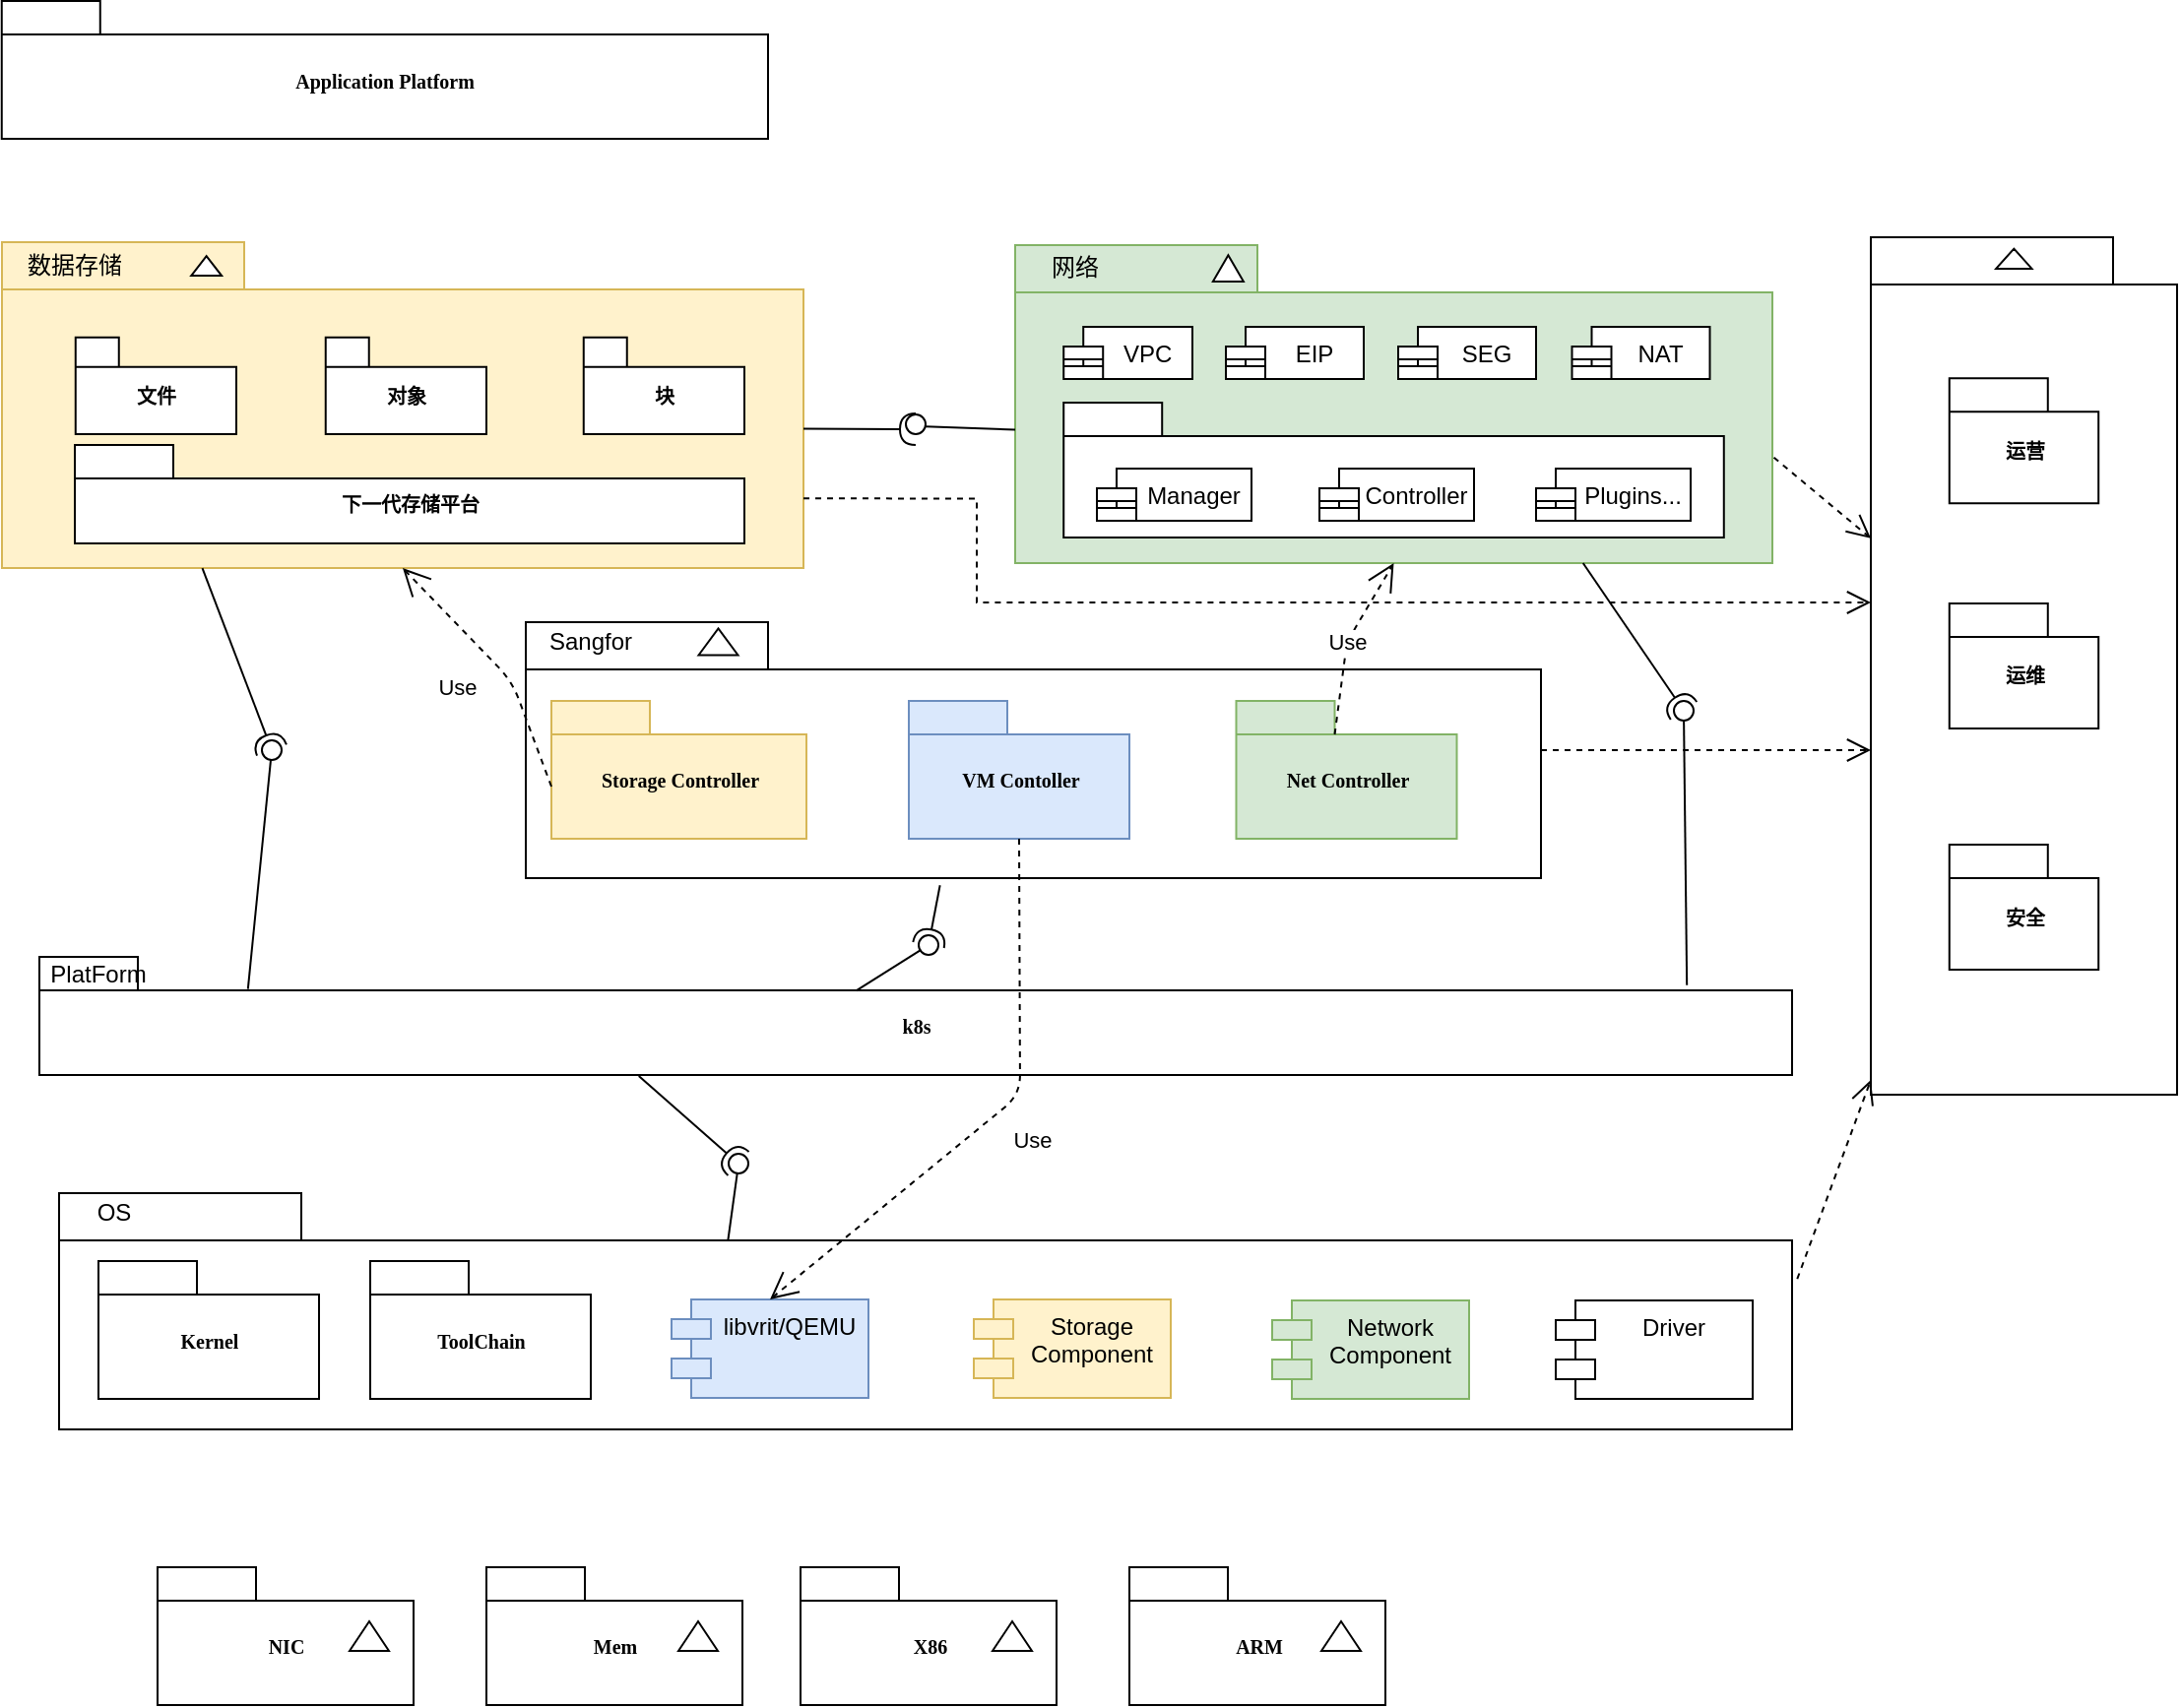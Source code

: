 <mxfile version="14.6.6" type="github">
  <diagram name="Page-1" id="b5b7bab2-c9e2-2cf4-8b2a-24fd1a2a6d21">
    <mxGraphModel dx="1176" dy="579" grid="1" gridSize="10" guides="1" tooltips="1" connect="1" arrows="1" fold="1" page="1" pageScale="1" pageWidth="827" pageHeight="1169" background="none" math="0" shadow="0">
      <root>
        <mxCell id="0" />
        <mxCell id="1" parent="0" />
        <mxCell id="6e0c8c40b5770093-6" value="" style="group" parent="1" vertex="1" connectable="0">
          <mxGeometry x="170.88" y="174.5" width="389.12" height="70" as="geometry" />
        </mxCell>
        <mxCell id="6e0c8c40b5770093-4" value="Application Platform" style="shape=folder;fontStyle=1;spacingTop=10;tabWidth=50;tabHeight=17;tabPosition=left;html=1;rounded=0;shadow=0;comic=0;labelBackgroundColor=none;strokeWidth=1;fontFamily=Verdana;fontSize=10;align=center;" parent="6e0c8c40b5770093-6" vertex="1">
          <mxGeometry width="389.12" height="70" as="geometry" />
        </mxCell>
        <mxCell id="6e0c8c40b5770093-18" value="" style="group;" parent="1" vertex="1" connectable="0">
          <mxGeometry x="178" y="294.5" width="462" height="168.05" as="geometry" />
        </mxCell>
        <mxCell id="6e0c8c40b5770093-11" value="" style="shape=folder;fontStyle=1;spacingTop=10;tabWidth=123;tabHeight=24;tabPosition=left;html=1;rounded=0;shadow=0;comic=0;labelBackgroundColor=none;strokeWidth=1;fontFamily=Verdana;fontSize=10;align=center;fillColor=#fff2cc;strokeColor=#d6b656;" parent="6e0c8c40b5770093-18" vertex="1">
          <mxGeometry x="-7" y="2.55" width="407" height="165.5" as="geometry" />
        </mxCell>
        <mxCell id="6e0c8c40b5770093-13" value="" style="triangle;whiteSpace=wrap;html=1;rounded=0;shadow=0;comic=0;labelBackgroundColor=none;strokeWidth=1;fontFamily=Verdana;fontSize=10;align=center;rotation=-90;" parent="6e0c8c40b5770093-18" vertex="1">
          <mxGeometry x="91.83" y="6.82" width="10" height="15.46" as="geometry" />
        </mxCell>
        <mxCell id="6e0c8c40b5770093-15" value="文件" style="shape=folder;fontStyle=1;spacingTop=10;tabWidth=22;tabHeight=15;tabPosition=left;html=1;rounded=0;shadow=0;comic=0;labelBackgroundColor=none;strokeWidth=1;fontFamily=Verdana;fontSize=10;align=center;" parent="6e0c8c40b5770093-18" vertex="1">
          <mxGeometry x="30.38" y="50.92" width="81.62" height="49.08" as="geometry" />
        </mxCell>
        <mxCell id="6e0c8c40b5770093-17" value="下一代存储平台" style="shape=folder;fontStyle=1;spacingTop=10;tabWidth=50;tabHeight=17;tabPosition=left;html=1;rounded=0;shadow=0;comic=0;labelBackgroundColor=none;strokeWidth=1;fontFamily=Verdana;fontSize=10;align=center;" parent="6e0c8c40b5770093-18" vertex="1">
          <mxGeometry x="30" y="105.5" width="340" height="50.04" as="geometry" />
        </mxCell>
        <mxCell id="6Uj97KdUfvaDmwoei_e6-2" value="对象" style="shape=folder;fontStyle=1;spacingTop=10;tabWidth=22;tabHeight=15;tabPosition=left;html=1;rounded=0;shadow=0;comic=0;labelBackgroundColor=none;strokeWidth=1;fontFamily=Verdana;fontSize=10;align=center;" vertex="1" parent="6e0c8c40b5770093-18">
          <mxGeometry x="157.37" y="50.92" width="81.62" height="49.08" as="geometry" />
        </mxCell>
        <mxCell id="6Uj97KdUfvaDmwoei_e6-3" value="块" style="shape=folder;fontStyle=1;spacingTop=10;tabWidth=22;tabHeight=15;tabPosition=left;html=1;rounded=0;shadow=0;comic=0;labelBackgroundColor=none;strokeWidth=1;fontFamily=Verdana;fontSize=10;align=center;" vertex="1" parent="6e0c8c40b5770093-18">
          <mxGeometry x="288.38" y="50.92" width="81.62" height="49.08" as="geometry" />
        </mxCell>
        <mxCell id="6Uj97KdUfvaDmwoei_e6-32" value="" style="rounded=0;orthogonalLoop=1;jettySize=auto;html=1;endArrow=halfCircle;endFill=0;endSize=6;strokeWidth=1;exitX=0;exitY=0;exitDx=407;exitDy=94.75;exitPerimeter=0;" edge="1" parent="6e0c8c40b5770093-18" source="6e0c8c40b5770093-11">
          <mxGeometry relative="1" as="geometry">
            <mxPoint x="440" y="105.5" as="sourcePoint" />
            <mxPoint x="457" y="97.5" as="targetPoint" />
          </mxGeometry>
        </mxCell>
        <mxCell id="6Uj97KdUfvaDmwoei_e6-33" value="" style="ellipse;whiteSpace=wrap;html=1;fontFamily=Helvetica;fontSize=12;fontColor=#000000;align=center;strokeColor=#000000;fillColor=#ffffff;points=[];aspect=fixed;resizable=0;" vertex="1" parent="6e0c8c40b5770093-18">
          <mxGeometry x="452" y="90" width="10" height="10" as="geometry" />
        </mxCell>
        <mxCell id="6Uj97KdUfvaDmwoei_e6-38" value="数据存储" style="text;html=1;strokeColor=none;fillColor=none;align=center;verticalAlign=middle;whiteSpace=wrap;rounded=0;" vertex="1" parent="6e0c8c40b5770093-18">
          <mxGeometry y="4.5" width="60" height="20" as="geometry" />
        </mxCell>
        <mxCell id="6e0c8c40b5770093-19" value="" style="group" parent="1" vertex="1" connectable="0">
          <mxGeometry x="685.5" y="298.5" width="384.5" height="586" as="geometry" />
        </mxCell>
        <mxCell id="6e0c8c40b5770093-20" value="" style="shape=folder;fontStyle=1;spacingTop=10;tabWidth=123;tabHeight=24;tabPosition=left;html=1;rounded=0;shadow=0;comic=0;labelBackgroundColor=none;strokeWidth=1;fontFamily=Verdana;fontSize=10;align=center;fillColor=#d5e8d4;strokeColor=#82b366;" parent="6e0c8c40b5770093-19" vertex="1">
          <mxGeometry width="384.5" height="161.5" as="geometry" />
        </mxCell>
        <mxCell id="6e0c8c40b5770093-21" value="" style="triangle;whiteSpace=wrap;html=1;rounded=0;shadow=0;comic=0;labelBackgroundColor=none;strokeWidth=1;fontFamily=Verdana;fontSize=10;align=center;rotation=-90;" parent="6e0c8c40b5770093-19" vertex="1">
          <mxGeometry x="101.496" y="3.998" width="13.389" height="15.529" as="geometry" />
        </mxCell>
        <mxCell id="6e0c8c40b5770093-22" value="" style="shape=folder;fontStyle=1;spacingTop=10;tabWidth=50;tabHeight=17;tabPosition=left;html=1;rounded=0;shadow=0;comic=0;labelBackgroundColor=none;strokeWidth=1;fontFamily=Verdana;fontSize=10;align=center;" parent="6e0c8c40b5770093-19" vertex="1">
          <mxGeometry x="24.61" y="80" width="335.28" height="68.46" as="geometry" />
        </mxCell>
        <mxCell id="6Uj97KdUfvaDmwoei_e6-5" value="Manager" style="shape=module;align=left;spacingLeft=20;align=center;verticalAlign=top;" vertex="1" parent="6e0c8c40b5770093-19">
          <mxGeometry x="41.5" y="113.5" width="78.5" height="26.5" as="geometry" />
        </mxCell>
        <mxCell id="6Uj97KdUfvaDmwoei_e6-6" value="Controller" style="shape=module;align=left;spacingLeft=20;align=center;verticalAlign=top;" vertex="1" parent="6e0c8c40b5770093-19">
          <mxGeometry x="154.5" y="113.5" width="78.5" height="26.5" as="geometry" />
        </mxCell>
        <mxCell id="6Uj97KdUfvaDmwoei_e6-7" value="Plugins..." style="shape=module;align=left;spacingLeft=20;align=center;verticalAlign=top;" vertex="1" parent="6e0c8c40b5770093-19">
          <mxGeometry x="264.5" y="113.5" width="78.5" height="26.5" as="geometry" />
        </mxCell>
        <mxCell id="6Uj97KdUfvaDmwoei_e6-8" value="VPC" style="shape=module;align=left;spacingLeft=20;align=center;verticalAlign=top;" vertex="1" parent="6e0c8c40b5770093-19">
          <mxGeometry x="24.61" y="41.5" width="65.39" height="26.5" as="geometry" />
        </mxCell>
        <mxCell id="6Uj97KdUfvaDmwoei_e6-9" value="EIP" style="shape=module;align=left;spacingLeft=20;align=center;verticalAlign=top;" vertex="1" parent="6e0c8c40b5770093-19">
          <mxGeometry x="107" y="41.5" width="70" height="26.5" as="geometry" />
        </mxCell>
        <mxCell id="6Uj97KdUfvaDmwoei_e6-10" value="SEG" style="shape=module;align=left;spacingLeft=20;align=center;verticalAlign=top;" vertex="1" parent="6e0c8c40b5770093-19">
          <mxGeometry x="194.5" y="41.5" width="70" height="26.5" as="geometry" />
        </mxCell>
        <mxCell id="6Uj97KdUfvaDmwoei_e6-11" value="NAT" style="shape=module;align=left;spacingLeft=20;align=center;verticalAlign=top;" vertex="1" parent="6e0c8c40b5770093-19">
          <mxGeometry x="282.75" y="41.5" width="70" height="26.5" as="geometry" />
        </mxCell>
        <mxCell id="6Uj97KdUfvaDmwoei_e6-39" value="网络" style="text;html=1;strokeColor=none;fillColor=none;align=center;verticalAlign=middle;whiteSpace=wrap;rounded=0;" vertex="1" parent="6e0c8c40b5770093-19">
          <mxGeometry y="1.76" width="60" height="20" as="geometry" />
        </mxCell>
        <mxCell id="6Uj97KdUfvaDmwoei_e6-42" value="Net Controller" style="shape=folder;fontStyle=1;spacingTop=10;tabWidth=50;tabHeight=17;tabPosition=left;html=1;rounded=0;shadow=0;comic=0;labelBackgroundColor=none;strokeColor=#82b366;strokeWidth=1;fillColor=#d5e8d4;fontFamily=Verdana;fontSize=10;align=center;" vertex="1" parent="6e0c8c40b5770093-19">
          <mxGeometry x="114.75" y="231.5" width="112" height="70" as="geometry" />
        </mxCell>
        <mxCell id="6Uj97KdUfvaDmwoei_e6-43" value="Network&#xa;Component" style="shape=module;align=left;spacingLeft=20;align=center;verticalAlign=top;fillColor=#d5e8d4;strokeColor=#82b366;" vertex="1" parent="6e0c8c40b5770093-19">
          <mxGeometry x="133" y="536" width="100" height="50" as="geometry" />
        </mxCell>
        <mxCell id="6e0c8c40b5770093-30" value="" style="group" parent="1" vertex="1" connectable="0">
          <mxGeometry x="1120" y="294.5" width="155.5" height="435.5" as="geometry" />
        </mxCell>
        <mxCell id="6e0c8c40b5770093-24" value="" style="group" parent="6e0c8c40b5770093-30" vertex="1" connectable="0">
          <mxGeometry width="155.5" height="435.5" as="geometry" />
        </mxCell>
        <mxCell id="6e0c8c40b5770093-25" value="" style="shape=folder;fontStyle=1;spacingTop=10;tabWidth=123;tabHeight=24;tabPosition=left;html=1;rounded=0;shadow=0;comic=0;labelBackgroundColor=none;strokeWidth=1;fontFamily=Verdana;fontSize=10;align=center;" parent="6e0c8c40b5770093-24" vertex="1">
          <mxGeometry width="155.5" height="435.5" as="geometry" />
        </mxCell>
        <mxCell id="6e0c8c40b5770093-29" value="" style="triangle;whiteSpace=wrap;html=1;rounded=0;shadow=0;comic=0;labelBackgroundColor=none;strokeWidth=1;fontFamily=Verdana;fontSize=10;align=center;rotation=-90;" parent="6e0c8c40b5770093-24" vertex="1">
          <mxGeometry x="67.609" y="1.815" width="10.141" height="18.146" as="geometry" />
        </mxCell>
        <mxCell id="6e0c8c40b5770093-27" value="运营" style="shape=folder;fontStyle=1;spacingTop=10;tabWidth=50;tabHeight=17;tabPosition=left;html=1;rounded=0;shadow=0;comic=0;labelBackgroundColor=none;strokeWidth=1;fontFamily=Verdana;fontSize=10;align=center;" parent="6e0c8c40b5770093-24" vertex="1">
          <mxGeometry x="39.889" y="71.676" width="75.722" height="63.51" as="geometry" />
        </mxCell>
        <mxCell id="6e0c8c40b5770093-31" value="运维" style="shape=folder;fontStyle=1;spacingTop=10;tabWidth=50;tabHeight=17;tabPosition=left;html=1;rounded=0;shadow=0;comic=0;labelBackgroundColor=none;strokeWidth=1;fontFamily=Verdana;fontSize=10;align=center;" parent="6e0c8c40b5770093-24" vertex="1">
          <mxGeometry x="39.889" y="185.995" width="75.722" height="63.51" as="geometry" />
        </mxCell>
        <mxCell id="6e0c8c40b5770093-28" value="安全" style="shape=folder;fontStyle=1;spacingTop=10;tabWidth=50;tabHeight=17;tabPosition=left;html=1;rounded=0;shadow=0;comic=0;labelBackgroundColor=none;strokeWidth=1;fontFamily=Verdana;fontSize=10;align=center;" parent="6e0c8c40b5770093-24" vertex="1">
          <mxGeometry x="39.889" y="308.479" width="75.722" height="63.51" as="geometry" />
        </mxCell>
        <mxCell id="6e0c8c40b5770093-71" style="edgeStyle=elbowEdgeStyle;rounded=0;html=1;dashed=1;labelBackgroundColor=none;startFill=0;endArrow=open;endFill=0;endSize=10;fontFamily=Verdana;fontSize=10;elbow=vertical;" parent="1" source="6e0c8c40b5770093-33" target="6e0c8c40b5770093-25" edge="1">
          <mxGeometry relative="1" as="geometry" />
        </mxCell>
        <mxCell id="6e0c8c40b5770093-33" value="" style="shape=folder;fontStyle=1;spacingTop=10;tabWidth=123;tabHeight=24;tabPosition=left;html=1;rounded=0;shadow=0;comic=0;labelBackgroundColor=none;strokeColor=#000000;strokeWidth=1;fillColor=#ffffff;fontFamily=Verdana;fontSize=10;fontColor=#000000;align=center;" parent="1" vertex="1">
          <mxGeometry x="437" y="490" width="515.5" height="130" as="geometry" />
        </mxCell>
        <mxCell id="6e0c8c40b5770093-42" value="Storage Controller" style="shape=folder;fontStyle=1;spacingTop=10;tabWidth=50;tabHeight=17;tabPosition=left;html=1;rounded=0;shadow=0;comic=0;labelBackgroundColor=none;strokeColor=#d6b656;strokeWidth=1;fillColor=#fff2cc;fontFamily=Verdana;fontSize=10;align=center;" parent="1" vertex="1">
          <mxGeometry x="450" y="530" width="129.5" height="70" as="geometry" />
        </mxCell>
        <mxCell id="6e0c8c40b5770093-43" value="VM Contoller" style="shape=folder;fontStyle=1;spacingTop=10;tabWidth=50;tabHeight=17;tabPosition=left;html=1;rounded=0;shadow=0;comic=0;labelBackgroundColor=none;strokeColor=#6c8ebf;strokeWidth=1;fillColor=#dae8fc;fontFamily=Verdana;fontSize=10;align=center;" parent="1" vertex="1">
          <mxGeometry x="631.5" y="530" width="112" height="70" as="geometry" />
        </mxCell>
        <mxCell id="6e0c8c40b5770093-45" value="Net Controller" style="shape=folder;fontStyle=1;spacingTop=10;tabWidth=50;tabHeight=17;tabPosition=left;html=1;rounded=0;shadow=0;comic=0;labelBackgroundColor=none;strokeColor=#82b366;strokeWidth=1;fillColor=#d5e8d4;fontFamily=Verdana;fontSize=10;align=center;" parent="1" vertex="1">
          <mxGeometry x="797.75" y="530" width="112" height="70" as="geometry" />
        </mxCell>
        <mxCell id="6e0c8c40b5770093-70" style="edgeStyle=none;rounded=0;html=1;dashed=1;labelBackgroundColor=none;startFill=0;endArrow=open;endFill=0;endSize=10;fontFamily=Verdana;fontSize=10;exitX=1.003;exitY=0.363;exitPerimeter=0;" parent="1" source="6e0c8c40b5770093-47" target="6e0c8c40b5770093-25" edge="1">
          <mxGeometry relative="1" as="geometry" />
        </mxCell>
        <mxCell id="6e0c8c40b5770093-47" value="" style="shape=folder;fontStyle=1;spacingTop=10;tabWidth=123;tabHeight=24;tabPosition=left;html=1;rounded=0;shadow=0;comic=0;labelBackgroundColor=none;strokeWidth=1;fontFamily=Verdana;fontSize=10;align=center;" parent="1" vertex="1">
          <mxGeometry x="200" y="780" width="880" height="120" as="geometry" />
        </mxCell>
        <mxCell id="6e0c8c40b5770093-49" value="Kernel" style="shape=folder;fontStyle=1;spacingTop=10;tabWidth=50;tabHeight=17;tabPosition=left;html=1;rounded=0;shadow=0;comic=0;labelBackgroundColor=none;strokeWidth=1;fontFamily=Verdana;fontSize=10;align=center;" parent="1" vertex="1">
          <mxGeometry x="220" y="814.5" width="112" height="70" as="geometry" />
        </mxCell>
        <mxCell id="6e0c8c40b5770093-50" value="ToolChain" style="shape=folder;fontStyle=1;spacingTop=10;tabWidth=50;tabHeight=17;tabPosition=left;html=1;rounded=0;shadow=0;comic=0;labelBackgroundColor=none;strokeWidth=1;fontFamily=Verdana;fontSize=10;align=center;" parent="1" vertex="1">
          <mxGeometry x="358" y="814.5" width="112" height="70" as="geometry" />
        </mxCell>
        <mxCell id="6e0c8c40b5770093-51" value="" style="triangle;whiteSpace=wrap;html=1;rounded=0;shadow=0;comic=0;labelBackgroundColor=none;strokeColor=#000000;strokeWidth=1;fillColor=#ffffff;fontFamily=Verdana;fontSize=10;fontColor=#000000;align=center;rotation=-90;" parent="1" vertex="1">
          <mxGeometry x="528" y="490" width="13.5" height="20" as="geometry" />
        </mxCell>
        <mxCell id="6e0c8c40b5770093-52" value="" style="group" parent="1" vertex="1" connectable="0">
          <mxGeometry x="576.5" y="969.999" width="130" height="70" as="geometry" />
        </mxCell>
        <mxCell id="6e0c8c40b5770093-53" value="X86" style="shape=folder;fontStyle=1;spacingTop=10;tabWidth=50;tabHeight=17;tabPosition=left;html=1;rounded=0;shadow=0;comic=0;labelBackgroundColor=none;strokeWidth=1;fontFamily=Verdana;fontSize=10;align=center;" parent="6e0c8c40b5770093-52" vertex="1">
          <mxGeometry width="130" height="70" as="geometry" />
        </mxCell>
        <mxCell id="6e0c8c40b5770093-54" value="" style="triangle;whiteSpace=wrap;html=1;rounded=0;shadow=0;comic=0;labelBackgroundColor=none;strokeWidth=1;fontFamily=Verdana;fontSize=10;align=center;rotation=-90;" parent="6e0c8c40b5770093-52" vertex="1">
          <mxGeometry x="100" y="25" width="15" height="20" as="geometry" />
        </mxCell>
        <mxCell id="6e0c8c40b5770093-55" value="" style="group" parent="1" vertex="1" connectable="0">
          <mxGeometry x="743.5" y="969.999" width="130" height="70" as="geometry" />
        </mxCell>
        <mxCell id="6e0c8c40b5770093-56" value="ARM" style="shape=folder;fontStyle=1;spacingTop=10;tabWidth=50;tabHeight=17;tabPosition=left;html=1;rounded=0;shadow=0;comic=0;labelBackgroundColor=none;strokeWidth=1;fontFamily=Verdana;fontSize=10;align=center;" parent="6e0c8c40b5770093-55" vertex="1">
          <mxGeometry width="130" height="70" as="geometry" />
        </mxCell>
        <mxCell id="6e0c8c40b5770093-57" value="" style="triangle;whiteSpace=wrap;html=1;rounded=0;shadow=0;comic=0;labelBackgroundColor=none;strokeWidth=1;fontFamily=Verdana;fontSize=10;align=center;rotation=-90;" parent="6e0c8c40b5770093-55" vertex="1">
          <mxGeometry x="100" y="25" width="15" height="20" as="geometry" />
        </mxCell>
        <mxCell id="6e0c8c40b5770093-62" style="edgeStyle=none;rounded=0;html=1;dashed=1;labelBackgroundColor=none;startFill=0;endArrow=open;endFill=0;endSize=10;fontFamily=Verdana;fontSize=10;exitX=1.002;exitY=0.668;exitPerimeter=0;" parent="1" source="6e0c8c40b5770093-20" target="6e0c8c40b5770093-25" edge="1">
          <mxGeometry relative="1" as="geometry" />
        </mxCell>
        <mxCell id="6e0c8c40b5770093-63" style="edgeStyle=orthogonalEdgeStyle;rounded=0;html=1;dashed=1;labelBackgroundColor=none;startFill=0;endArrow=open;endFill=0;endSize=10;fontFamily=Verdana;fontSize=10;exitX=0;exitY=0;exitDx=407;exitDy=130.125;exitPerimeter=0;" parent="1" source="6e0c8c40b5770093-11" target="6e0c8c40b5770093-25" edge="1">
          <mxGeometry relative="1" as="geometry">
            <Array as="points">
              <mxPoint x="666" y="427" />
              <mxPoint x="666" y="480" />
            </Array>
          </mxGeometry>
        </mxCell>
        <mxCell id="6Uj97KdUfvaDmwoei_e6-12" value="k8s" style="shape=folder;fontStyle=1;spacingTop=10;tabWidth=50;tabHeight=17;tabPosition=left;html=1;rounded=0;shadow=0;comic=0;labelBackgroundColor=none;strokeColor=#000000;strokeWidth=1;fillColor=#ffffff;fontFamily=Verdana;fontSize=10;fontColor=#000000;align=center;" vertex="1" parent="1">
          <mxGeometry x="190" y="660" width="890" height="60" as="geometry" />
        </mxCell>
        <mxCell id="6Uj97KdUfvaDmwoei_e6-14" value="" style="rounded=0;orthogonalLoop=1;jettySize=auto;html=1;endArrow=none;endFill=0;exitX=0.466;exitY=0.287;exitDx=0;exitDy=0;exitPerimeter=0;" edge="1" target="6Uj97KdUfvaDmwoei_e6-16" parent="1" source="6Uj97KdUfvaDmwoei_e6-12">
          <mxGeometry relative="1" as="geometry">
            <mxPoint x="620" y="654" as="sourcePoint" />
          </mxGeometry>
        </mxCell>
        <mxCell id="6Uj97KdUfvaDmwoei_e6-15" value="" style="rounded=0;orthogonalLoop=1;jettySize=auto;html=1;endArrow=halfCircle;endFill=0;entryX=0.5;entryY=0.5;entryDx=0;entryDy=0;endSize=6;strokeWidth=1;exitX=0.408;exitY=1.028;exitDx=0;exitDy=0;exitPerimeter=0;" edge="1" target="6Uj97KdUfvaDmwoei_e6-16" parent="1" source="6e0c8c40b5770093-33">
          <mxGeometry relative="1" as="geometry">
            <mxPoint x="660" y="654" as="sourcePoint" />
          </mxGeometry>
        </mxCell>
        <mxCell id="6Uj97KdUfvaDmwoei_e6-16" value="" style="ellipse;whiteSpace=wrap;html=1;fontFamily=Helvetica;fontSize=12;fontColor=#000000;align=center;strokeColor=#000000;fillColor=#ffffff;points=[];aspect=fixed;resizable=0;" vertex="1" parent="1">
          <mxGeometry x="636.5" y="649" width="10" height="10" as="geometry" />
        </mxCell>
        <mxCell id="6Uj97KdUfvaDmwoei_e6-17" value="libvrit/QEMU" style="shape=module;align=left;spacingLeft=20;align=center;verticalAlign=top;fillColor=#dae8fc;strokeColor=#6c8ebf;" vertex="1" parent="1">
          <mxGeometry x="511" y="834" width="100" height="50" as="geometry" />
        </mxCell>
        <mxCell id="6Uj97KdUfvaDmwoei_e6-18" value="Storage&#xa;Component" style="shape=module;align=left;spacingLeft=20;align=center;verticalAlign=top;fillColor=#fff2cc;strokeColor=#d6b656;" vertex="1" parent="1">
          <mxGeometry x="664.5" y="834" width="100" height="50" as="geometry" />
        </mxCell>
        <mxCell id="6Uj97KdUfvaDmwoei_e6-19" value="Network&#xa;Component" style="shape=module;align=left;spacingLeft=20;align=center;verticalAlign=top;fillColor=#d5e8d4;strokeColor=#82b366;" vertex="1" parent="1">
          <mxGeometry x="816" y="834.5" width="100" height="50" as="geometry" />
        </mxCell>
        <mxCell id="6Uj97KdUfvaDmwoei_e6-20" value="Driver" style="shape=module;align=left;spacingLeft=20;align=center;verticalAlign=top;" vertex="1" parent="1">
          <mxGeometry x="960" y="834.5" width="100" height="50" as="geometry" />
        </mxCell>
        <mxCell id="6Uj97KdUfvaDmwoei_e6-21" value="" style="rounded=0;orthogonalLoop=1;jettySize=auto;html=1;endArrow=none;endFill=0;exitX=0.386;exitY=0.2;exitDx=0;exitDy=0;exitPerimeter=0;" edge="1" target="6Uj97KdUfvaDmwoei_e6-23" parent="1" source="6e0c8c40b5770093-47">
          <mxGeometry relative="1" as="geometry">
            <mxPoint x="525" y="765" as="sourcePoint" />
          </mxGeometry>
        </mxCell>
        <mxCell id="6Uj97KdUfvaDmwoei_e6-22" value="" style="rounded=0;orthogonalLoop=1;jettySize=auto;html=1;endArrow=halfCircle;endFill=0;entryX=0.5;entryY=0.5;entryDx=0;entryDy=0;endSize=6;strokeWidth=1;exitX=0.342;exitY=1.009;exitDx=0;exitDy=0;exitPerimeter=0;" edge="1" target="6Uj97KdUfvaDmwoei_e6-23" parent="1" source="6Uj97KdUfvaDmwoei_e6-12">
          <mxGeometry relative="1" as="geometry">
            <mxPoint x="565" y="765" as="sourcePoint" />
          </mxGeometry>
        </mxCell>
        <mxCell id="6Uj97KdUfvaDmwoei_e6-23" value="" style="ellipse;whiteSpace=wrap;html=1;fontFamily=Helvetica;fontSize=12;fontColor=#000000;align=center;strokeColor=#000000;fillColor=#ffffff;points=[];aspect=fixed;resizable=0;" vertex="1" parent="1">
          <mxGeometry x="540" y="760" width="10" height="10" as="geometry" />
        </mxCell>
        <mxCell id="6Uj97KdUfvaDmwoei_e6-24" value="" style="rounded=0;orthogonalLoop=1;jettySize=auto;html=1;endArrow=none;endFill=0;exitX=0.119;exitY=0.272;exitDx=0;exitDy=0;exitPerimeter=0;" edge="1" target="6Uj97KdUfvaDmwoei_e6-26" parent="1" source="6Uj97KdUfvaDmwoei_e6-12">
          <mxGeometry relative="1" as="geometry">
            <mxPoint x="288" y="555" as="sourcePoint" />
          </mxGeometry>
        </mxCell>
        <mxCell id="6Uj97KdUfvaDmwoei_e6-25" value="" style="rounded=0;orthogonalLoop=1;jettySize=auto;html=1;endArrow=halfCircle;endFill=0;entryX=0.5;entryY=0.5;entryDx=0;entryDy=0;endSize=6;strokeWidth=1;exitX=0.25;exitY=1;exitDx=0;exitDy=0;exitPerimeter=0;" edge="1" target="6Uj97KdUfvaDmwoei_e6-26" parent="1" source="6e0c8c40b5770093-11">
          <mxGeometry relative="1" as="geometry">
            <mxPoint x="328" y="555" as="sourcePoint" />
          </mxGeometry>
        </mxCell>
        <mxCell id="6Uj97KdUfvaDmwoei_e6-26" value="" style="ellipse;whiteSpace=wrap;html=1;fontFamily=Helvetica;fontSize=12;fontColor=#000000;align=center;strokeColor=#000000;fillColor=#ffffff;points=[];aspect=fixed;resizable=0;" vertex="1" parent="1">
          <mxGeometry x="303" y="550" width="10" height="10" as="geometry" />
        </mxCell>
        <mxCell id="6Uj97KdUfvaDmwoei_e6-27" value="" style="rounded=0;orthogonalLoop=1;jettySize=auto;html=1;endArrow=none;endFill=0;exitX=0.94;exitY=0.24;exitDx=0;exitDy=0;exitPerimeter=0;" edge="1" target="6Uj97KdUfvaDmwoei_e6-29" parent="1" source="6Uj97KdUfvaDmwoei_e6-12">
          <mxGeometry relative="1" as="geometry">
            <mxPoint x="1020" y="535" as="sourcePoint" />
          </mxGeometry>
        </mxCell>
        <mxCell id="6Uj97KdUfvaDmwoei_e6-28" value="" style="rounded=0;orthogonalLoop=1;jettySize=auto;html=1;endArrow=halfCircle;endFill=0;entryX=0.5;entryY=0.5;entryDx=0;entryDy=0;endSize=6;strokeWidth=1;exitX=0.75;exitY=1;exitDx=0;exitDy=0;exitPerimeter=0;" edge="1" target="6Uj97KdUfvaDmwoei_e6-29" parent="1" source="6e0c8c40b5770093-20">
          <mxGeometry relative="1" as="geometry">
            <mxPoint x="1060" y="535" as="sourcePoint" />
          </mxGeometry>
        </mxCell>
        <mxCell id="6Uj97KdUfvaDmwoei_e6-29" value="" style="ellipse;whiteSpace=wrap;html=1;fontFamily=Helvetica;fontSize=12;fontColor=#000000;align=center;strokeColor=#000000;fillColor=#ffffff;points=[];aspect=fixed;resizable=0;" vertex="1" parent="1">
          <mxGeometry x="1020" y="530" width="10" height="10" as="geometry" />
        </mxCell>
        <mxCell id="6Uj97KdUfvaDmwoei_e6-31" value="" style="rounded=0;orthogonalLoop=1;jettySize=auto;html=1;endArrow=none;endFill=0;exitX=0;exitY=0;exitDx=0;exitDy=92.75;exitPerimeter=0;" edge="1" parent="1">
          <mxGeometry relative="1" as="geometry">
            <mxPoint x="685.5" y="392.25" as="sourcePoint" />
            <mxPoint x="639.999" y="390.619" as="targetPoint" />
          </mxGeometry>
        </mxCell>
        <mxCell id="6Uj97KdUfvaDmwoei_e6-36" value="OS" style="text;html=1;strokeColor=none;fillColor=none;align=center;verticalAlign=middle;whiteSpace=wrap;rounded=0;" vertex="1" parent="1">
          <mxGeometry x="208" y="780" width="40" height="20" as="geometry" />
        </mxCell>
        <mxCell id="6Uj97KdUfvaDmwoei_e6-37" value="PlatForm" style="text;html=1;strokeColor=none;fillColor=none;align=center;verticalAlign=middle;whiteSpace=wrap;rounded=0;" vertex="1" parent="1">
          <mxGeometry x="200" y="659" width="40" height="20" as="geometry" />
        </mxCell>
        <mxCell id="6Uj97KdUfvaDmwoei_e6-40" value="Use" style="endArrow=open;endSize=12;dashed=1;html=1;entryX=0.5;entryY=1;entryDx=0;entryDy=0;entryPerimeter=0;exitX=0;exitY=0;exitDx=0;exitDy=43.5;exitPerimeter=0;" edge="1" parent="1" source="6e0c8c40b5770093-42" target="6e0c8c40b5770093-11">
          <mxGeometry x="0.077" y="22" width="160" relative="1" as="geometry">
            <mxPoint x="330" y="580" as="sourcePoint" />
            <mxPoint x="490" y="580" as="targetPoint" />
            <Array as="points">
              <mxPoint x="430" y="520" />
            </Array>
            <mxPoint as="offset" />
          </mxGeometry>
        </mxCell>
        <mxCell id="6Uj97KdUfvaDmwoei_e6-41" value="Use" style="endArrow=open;endSize=12;dashed=1;html=1;entryX=0.5;entryY=1;entryDx=0;entryDy=0;entryPerimeter=0;exitX=0;exitY=0;exitDx=50;exitDy=17;exitPerimeter=0;" edge="1" parent="1" source="6e0c8c40b5770093-45" target="6e0c8c40b5770093-20">
          <mxGeometry width="160" relative="1" as="geometry">
            <mxPoint x="500" y="547" as="sourcePoint" />
            <mxPoint x="374.5" y="462.55" as="targetPoint" />
            <Array as="points">
              <mxPoint x="854" y="500" />
            </Array>
          </mxGeometry>
        </mxCell>
        <mxCell id="6Uj97KdUfvaDmwoei_e6-45" value="" style="group" vertex="1" connectable="0" parent="1">
          <mxGeometry x="250" y="969.999" width="130" height="70" as="geometry" />
        </mxCell>
        <mxCell id="6Uj97KdUfvaDmwoei_e6-46" value="NIC" style="shape=folder;fontStyle=1;spacingTop=10;tabWidth=50;tabHeight=17;tabPosition=left;html=1;rounded=0;shadow=0;comic=0;labelBackgroundColor=none;strokeWidth=1;fontFamily=Verdana;fontSize=10;align=center;" vertex="1" parent="6Uj97KdUfvaDmwoei_e6-45">
          <mxGeometry width="130" height="70" as="geometry" />
        </mxCell>
        <mxCell id="6Uj97KdUfvaDmwoei_e6-47" value="" style="triangle;whiteSpace=wrap;html=1;rounded=0;shadow=0;comic=0;labelBackgroundColor=none;strokeWidth=1;fontFamily=Verdana;fontSize=10;align=center;rotation=-90;" vertex="1" parent="6Uj97KdUfvaDmwoei_e6-45">
          <mxGeometry x="100" y="25" width="15" height="20" as="geometry" />
        </mxCell>
        <mxCell id="6Uj97KdUfvaDmwoei_e6-48" value="" style="group" vertex="1" connectable="0" parent="1">
          <mxGeometry x="417" y="969.999" width="130" height="70" as="geometry" />
        </mxCell>
        <mxCell id="6Uj97KdUfvaDmwoei_e6-49" value="Mem" style="shape=folder;fontStyle=1;spacingTop=10;tabWidth=50;tabHeight=17;tabPosition=left;html=1;rounded=0;shadow=0;comic=0;labelBackgroundColor=none;strokeWidth=1;fontFamily=Verdana;fontSize=10;align=center;" vertex="1" parent="6Uj97KdUfvaDmwoei_e6-48">
          <mxGeometry width="130" height="70" as="geometry" />
        </mxCell>
        <mxCell id="6Uj97KdUfvaDmwoei_e6-50" value="" style="triangle;whiteSpace=wrap;html=1;rounded=0;shadow=0;comic=0;labelBackgroundColor=none;strokeWidth=1;fontFamily=Verdana;fontSize=10;align=center;rotation=-90;" vertex="1" parent="6Uj97KdUfvaDmwoei_e6-48">
          <mxGeometry x="100" y="25" width="15" height="20" as="geometry" />
        </mxCell>
        <mxCell id="6Uj97KdUfvaDmwoei_e6-53" value="Sangfor" style="text;html=1;strokeColor=none;fillColor=none;align=center;verticalAlign=middle;whiteSpace=wrap;rounded=0;" vertex="1" parent="1">
          <mxGeometry x="440" y="490" width="60" height="20" as="geometry" />
        </mxCell>
        <mxCell id="6Uj97KdUfvaDmwoei_e6-54" value="Use" style="endArrow=open;endSize=12;dashed=1;html=1;entryX=0.5;entryY=0;entryDx=0;entryDy=0;exitX=0.5;exitY=1;exitDx=0;exitDy=0;exitPerimeter=0;" edge="1" parent="1" source="6e0c8c40b5770093-43" target="6Uj97KdUfvaDmwoei_e6-17">
          <mxGeometry x="-0.116" y="16" width="160" relative="1" as="geometry">
            <mxPoint x="680" y="760" as="sourcePoint" />
            <mxPoint x="840" y="760" as="targetPoint" />
            <Array as="points">
              <mxPoint x="688" y="730" />
            </Array>
            <mxPoint x="-4" y="11" as="offset" />
          </mxGeometry>
        </mxCell>
      </root>
    </mxGraphModel>
  </diagram>
</mxfile>
